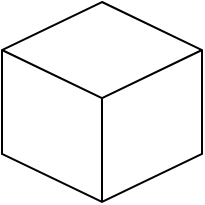 <mxfile version="24.5.5" type="device">
  <diagram name="Página-1" id="jEJlueNB_Hy9ARoQwwkR">
    <mxGraphModel dx="1242" dy="791" grid="1" gridSize="10" guides="1" tooltips="1" connect="1" arrows="1" fold="1" page="1" pageScale="1" pageWidth="827" pageHeight="1169" math="0" shadow="0">
      <root>
        <mxCell id="0" />
        <mxCell id="1" parent="0" />
        <mxCell id="wjbrD59OpVcQSy0wxNtm-1" value="" style="html=1;shape=mxgraph.basic.isocube;isoAngle=15;" vertex="1" parent="1">
          <mxGeometry x="490" y="180" width="100" height="100" as="geometry" />
        </mxCell>
      </root>
    </mxGraphModel>
  </diagram>
</mxfile>
